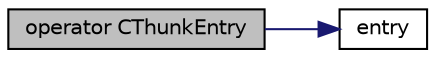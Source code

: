 digraph "operator CThunkEntry"
{
 // LATEX_PDF_SIZE
  edge [fontname="Helvetica",fontsize="10",labelfontname="Helvetica",labelfontsize="10"];
  node [fontname="Helvetica",fontsize="10",shape=record];
  rankdir="LR";
  Node1 [label="operator CThunkEntry",height=0.2,width=0.4,color="black", fillcolor="grey75", style="filled", fontcolor="black",tooltip=" "];
  Node1 -> Node2 [color="midnightblue",fontsize="10",style="solid",fontname="Helvetica"];
  Node2 [label="entry",height=0.2,width=0.4,color="black", fillcolor="white", style="filled",URL="$class_c_thunk.html#a895c3e772383b07c7a2298b9e42a339b",tooltip=" "];
}
